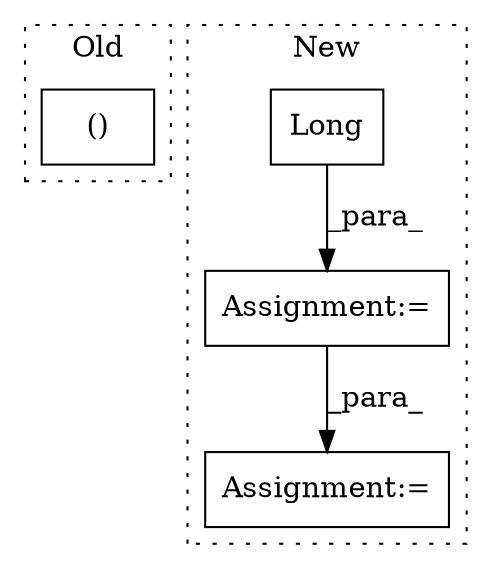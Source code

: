 digraph G {
subgraph cluster0 {
1 [label="()" a="106" s="12973" l="51" shape="box"];
label = "Old";
style="dotted";
}
subgraph cluster1 {
2 [label="Long" a="32" s="13581" l="6" shape="box"];
3 [label="Assignment:=" a="7" s="13562" l="1" shape="box"];
4 [label="Assignment:=" a="7" s="13618" l="1" shape="box"];
label = "New";
style="dotted";
}
2 -> 3 [label="_para_"];
3 -> 4 [label="_para_"];
}